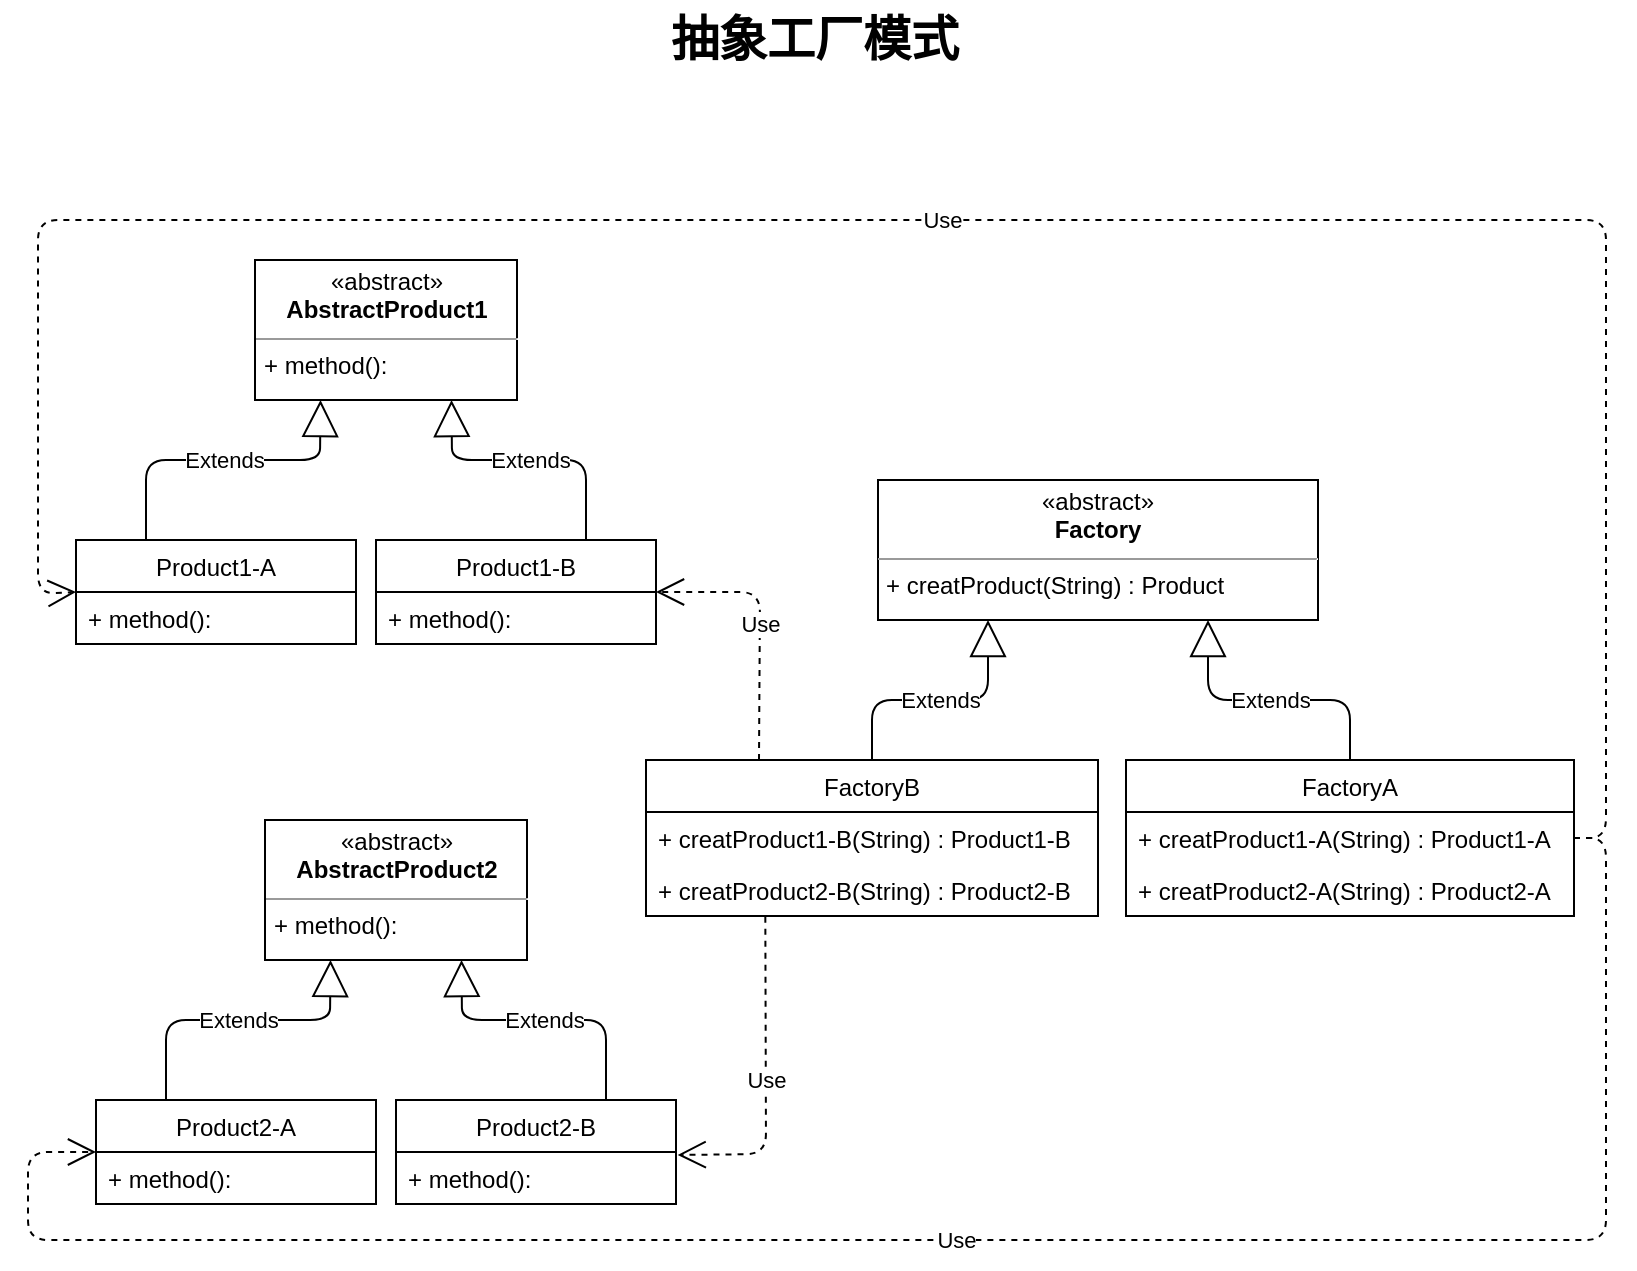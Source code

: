 <mxfile version="14.3.0" type="github">
  <diagram id="wo0mB_9vC7kp4Y8EsEce" name="第 1 页">
    <mxGraphModel dx="1117" dy="583" grid="1" gridSize="10" guides="1" tooltips="1" connect="1" arrows="1" fold="1" page="1" pageScale="1" pageWidth="827" pageHeight="1169" math="0" shadow="0">
      <root>
        <mxCell id="0" />
        <mxCell id="1" parent="0" />
        <mxCell id="Jh1LY0nJdYHfoOEOuXb1-1" value="FactoryA" style="swimlane;fontStyle=0;childLayout=stackLayout;horizontal=1;startSize=26;fillColor=none;horizontalStack=0;resizeParent=1;resizeParentMax=0;resizeLast=0;collapsible=1;marginBottom=0;" vertex="1" parent="1">
          <mxGeometry x="570" y="420" width="224" height="78" as="geometry">
            <mxRectangle x="450" y="300" width="70" height="26" as="alternateBounds" />
          </mxGeometry>
        </mxCell>
        <mxCell id="Jh1LY0nJdYHfoOEOuXb1-2" value="+ creatProduct1-A(String) : Product1-A" style="text;strokeColor=none;fillColor=none;align=left;verticalAlign=top;spacingLeft=4;spacingRight=4;overflow=hidden;rotatable=0;points=[[0,0.5],[1,0.5]];portConstraint=eastwest;" vertex="1" parent="Jh1LY0nJdYHfoOEOuXb1-1">
          <mxGeometry y="26" width="224" height="26" as="geometry" />
        </mxCell>
        <mxCell id="Jh1LY0nJdYHfoOEOuXb1-28" value="+ creatProduct2-A(String) : Product2-A" style="text;strokeColor=none;fillColor=none;align=left;verticalAlign=top;spacingLeft=4;spacingRight=4;overflow=hidden;rotatable=0;points=[[0,0.5],[1,0.5]];portConstraint=eastwest;" vertex="1" parent="Jh1LY0nJdYHfoOEOuXb1-1">
          <mxGeometry y="52" width="224" height="26" as="geometry" />
        </mxCell>
        <mxCell id="Jh1LY0nJdYHfoOEOuXb1-3" value="&lt;p style=&quot;margin: 0px ; margin-top: 4px ; text-align: center&quot;&gt;«abstract»&lt;br&gt;&lt;b&gt;AbstractProduct1&lt;/b&gt;&lt;/p&gt;&lt;hr size=&quot;1&quot;&gt;&lt;p style=&quot;margin: 0px ; margin-left: 4px&quot;&gt;+ method():&amp;nbsp;&lt;/p&gt;" style="verticalAlign=top;align=left;overflow=fill;fontSize=12;fontFamily=Helvetica;html=1;" vertex="1" parent="1">
          <mxGeometry x="134.5" y="170" width="131" height="70" as="geometry" />
        </mxCell>
        <mxCell id="Jh1LY0nJdYHfoOEOuXb1-4" value="Product1-A" style="swimlane;fontStyle=0;childLayout=stackLayout;horizontal=1;startSize=26;fillColor=none;horizontalStack=0;resizeParent=1;resizeParentMax=0;resizeLast=0;collapsible=1;marginBottom=0;" vertex="1" parent="1">
          <mxGeometry x="45" y="310" width="140" height="52" as="geometry" />
        </mxCell>
        <mxCell id="Jh1LY0nJdYHfoOEOuXb1-5" value="+ method():" style="text;strokeColor=none;fillColor=none;align=left;verticalAlign=top;spacingLeft=4;spacingRight=4;overflow=hidden;rotatable=0;points=[[0,0.5],[1,0.5]];portConstraint=eastwest;" vertex="1" parent="Jh1LY0nJdYHfoOEOuXb1-4">
          <mxGeometry y="26" width="140" height="26" as="geometry" />
        </mxCell>
        <mxCell id="Jh1LY0nJdYHfoOEOuXb1-6" value="Product1-B" style="swimlane;fontStyle=0;childLayout=stackLayout;horizontal=1;startSize=26;fillColor=none;horizontalStack=0;resizeParent=1;resizeParentMax=0;resizeLast=0;collapsible=1;marginBottom=0;" vertex="1" parent="1">
          <mxGeometry x="195" y="310" width="140" height="52" as="geometry" />
        </mxCell>
        <mxCell id="Jh1LY0nJdYHfoOEOuXb1-7" value="+ method():" style="text;strokeColor=none;fillColor=none;align=left;verticalAlign=top;spacingLeft=4;spacingRight=4;overflow=hidden;rotatable=0;points=[[0,0.5],[1,0.5]];portConstraint=eastwest;" vertex="1" parent="Jh1LY0nJdYHfoOEOuXb1-6">
          <mxGeometry y="26" width="140" height="26" as="geometry" />
        </mxCell>
        <mxCell id="Jh1LY0nJdYHfoOEOuXb1-8" value="Use" style="endArrow=open;endSize=12;dashed=1;html=1;entryX=0;entryY=0.5;entryDx=0;entryDy=0;exitX=1;exitY=0.5;exitDx=0;exitDy=0;" edge="1" parent="1" source="Jh1LY0nJdYHfoOEOuXb1-2" target="Jh1LY0nJdYHfoOEOuXb1-4">
          <mxGeometry width="160" relative="1" as="geometry">
            <mxPoint x="793" y="447" as="sourcePoint" />
            <mxPoint x="383.6" y="371.662" as="targetPoint" />
            <Array as="points">
              <mxPoint x="810" y="459" />
              <mxPoint x="810" y="150" />
              <mxPoint x="26" y="150" />
              <mxPoint x="26" y="337" />
            </Array>
          </mxGeometry>
        </mxCell>
        <mxCell id="Jh1LY0nJdYHfoOEOuXb1-9" value="抽象工厂模式" style="text;strokeColor=none;fillColor=none;html=1;fontSize=24;fontStyle=1;verticalAlign=middle;align=center;" vertex="1" parent="1">
          <mxGeometry x="64" y="40" width="700" height="40" as="geometry" />
        </mxCell>
        <mxCell id="Jh1LY0nJdYHfoOEOuXb1-10" value="FactoryB" style="swimlane;fontStyle=0;childLayout=stackLayout;horizontal=1;startSize=26;fillColor=none;horizontalStack=0;resizeParent=1;resizeParentMax=0;resizeLast=0;collapsible=1;marginBottom=0;" vertex="1" parent="1">
          <mxGeometry x="330" y="420" width="226" height="78" as="geometry">
            <mxRectangle x="450" y="300" width="70" height="26" as="alternateBounds" />
          </mxGeometry>
        </mxCell>
        <mxCell id="Jh1LY0nJdYHfoOEOuXb1-11" value="+ creatProduct1-B(String) : Product1-B " style="text;strokeColor=none;fillColor=none;align=left;verticalAlign=top;spacingLeft=4;spacingRight=4;overflow=hidden;rotatable=0;points=[[0,0.5],[1,0.5]];portConstraint=eastwest;" vertex="1" parent="Jh1LY0nJdYHfoOEOuXb1-10">
          <mxGeometry y="26" width="226" height="26" as="geometry" />
        </mxCell>
        <mxCell id="Jh1LY0nJdYHfoOEOuXb1-27" value="+ creatProduct2-B(String) : Product2-B " style="text;strokeColor=none;fillColor=none;align=left;verticalAlign=top;spacingLeft=4;spacingRight=4;overflow=hidden;rotatable=0;points=[[0,0.5],[1,0.5]];portConstraint=eastwest;" vertex="1" parent="Jh1LY0nJdYHfoOEOuXb1-10">
          <mxGeometry y="52" width="226" height="26" as="geometry" />
        </mxCell>
        <mxCell id="Jh1LY0nJdYHfoOEOuXb1-12" value="Use" style="endArrow=open;endSize=12;dashed=1;html=1;entryX=1;entryY=0.5;entryDx=0;entryDy=0;exitX=0.25;exitY=0;exitDx=0;exitDy=0;" edge="1" parent="1" source="Jh1LY0nJdYHfoOEOuXb1-10" target="Jh1LY0nJdYHfoOEOuXb1-6">
          <mxGeometry width="160" relative="1" as="geometry">
            <mxPoint x="399" y="430" as="sourcePoint" />
            <mxPoint x="125.7" y="374.34" as="targetPoint" />
            <Array as="points">
              <mxPoint x="387" y="336" />
            </Array>
          </mxGeometry>
        </mxCell>
        <mxCell id="Jh1LY0nJdYHfoOEOuXb1-13" value="&lt;p style=&quot;margin: 0px ; margin-top: 4px ; text-align: center&quot;&gt;«abstract»&lt;br&gt;&lt;b&gt;Factory&lt;/b&gt;&lt;/p&gt;&lt;hr size=&quot;1&quot;&gt;&lt;p style=&quot;margin: 0px ; margin-left: 4px&quot;&gt;+ creatProduct(String) : Product&amp;nbsp;&lt;br&gt;&lt;/p&gt;" style="verticalAlign=top;align=left;overflow=fill;fontSize=12;fontFamily=Helvetica;html=1;" vertex="1" parent="1">
          <mxGeometry x="446" y="280" width="220" height="70" as="geometry" />
        </mxCell>
        <mxCell id="Jh1LY0nJdYHfoOEOuXb1-14" value="Extends" style="endArrow=block;endSize=16;endFill=0;html=1;entryX=0.25;entryY=1;entryDx=0;entryDy=0;exitX=0.5;exitY=0;exitDx=0;exitDy=0;" edge="1" parent="1" source="Jh1LY0nJdYHfoOEOuXb1-10" target="Jh1LY0nJdYHfoOEOuXb1-13">
          <mxGeometry width="160" relative="1" as="geometry">
            <mxPoint x="476" y="420.0" as="sourcePoint" />
            <mxPoint x="586" y="370" as="targetPoint" />
            <Array as="points">
              <mxPoint x="443" y="390" />
              <mxPoint x="501" y="390" />
            </Array>
          </mxGeometry>
        </mxCell>
        <mxCell id="Jh1LY0nJdYHfoOEOuXb1-15" value="Extends" style="endArrow=block;endSize=16;endFill=0;html=1;exitX=0.5;exitY=0;exitDx=0;exitDy=0;entryX=0.75;entryY=1;entryDx=0;entryDy=0;" edge="1" parent="1" source="Jh1LY0nJdYHfoOEOuXb1-1" target="Jh1LY0nJdYHfoOEOuXb1-13">
          <mxGeometry width="160" relative="1" as="geometry">
            <mxPoint x="486" y="430.0" as="sourcePoint" />
            <mxPoint x="606" y="352" as="targetPoint" />
            <Array as="points">
              <mxPoint x="682" y="390" />
              <mxPoint x="611" y="390" />
            </Array>
          </mxGeometry>
        </mxCell>
        <mxCell id="Jh1LY0nJdYHfoOEOuXb1-16" value="Extends" style="endArrow=block;endSize=16;endFill=0;html=1;entryX=0.25;entryY=1;entryDx=0;entryDy=0;exitX=0.25;exitY=0;exitDx=0;exitDy=0;" edge="1" parent="1" source="Jh1LY0nJdYHfoOEOuXb1-4" target="Jh1LY0nJdYHfoOEOuXb1-3">
          <mxGeometry width="160" relative="1" as="geometry">
            <mxPoint x="490" y="320.0" as="sourcePoint" />
            <mxPoint x="540" y="250.0" as="targetPoint" />
            <Array as="points">
              <mxPoint x="80" y="270" />
              <mxPoint x="167" y="270" />
            </Array>
          </mxGeometry>
        </mxCell>
        <mxCell id="Jh1LY0nJdYHfoOEOuXb1-17" value="Extends" style="endArrow=block;endSize=16;endFill=0;html=1;exitX=0.75;exitY=0;exitDx=0;exitDy=0;entryX=0.75;entryY=1;entryDx=0;entryDy=0;" edge="1" parent="1" source="Jh1LY0nJdYHfoOEOuXb1-6" target="Jh1LY0nJdYHfoOEOuXb1-3">
          <mxGeometry width="160" relative="1" as="geometry">
            <mxPoint x="720" y="320.0" as="sourcePoint" />
            <mxPoint x="650" y="250.0" as="targetPoint" />
            <Array as="points">
              <mxPoint x="300" y="270" />
              <mxPoint x="233" y="270" />
            </Array>
          </mxGeometry>
        </mxCell>
        <mxCell id="Jh1LY0nJdYHfoOEOuXb1-19" value="Product2-A" style="swimlane;fontStyle=0;childLayout=stackLayout;horizontal=1;startSize=26;fillColor=none;horizontalStack=0;resizeParent=1;resizeParentMax=0;resizeLast=0;collapsible=1;marginBottom=0;" vertex="1" parent="1">
          <mxGeometry x="55" y="590" width="140" height="52" as="geometry" />
        </mxCell>
        <mxCell id="Jh1LY0nJdYHfoOEOuXb1-20" value="+ method():" style="text;strokeColor=none;fillColor=none;align=left;verticalAlign=top;spacingLeft=4;spacingRight=4;overflow=hidden;rotatable=0;points=[[0,0.5],[1,0.5]];portConstraint=eastwest;" vertex="1" parent="Jh1LY0nJdYHfoOEOuXb1-19">
          <mxGeometry y="26" width="140" height="26" as="geometry" />
        </mxCell>
        <mxCell id="Jh1LY0nJdYHfoOEOuXb1-21" value="Product2-B" style="swimlane;fontStyle=0;childLayout=stackLayout;horizontal=1;startSize=26;fillColor=none;horizontalStack=0;resizeParent=1;resizeParentMax=0;resizeLast=0;collapsible=1;marginBottom=0;" vertex="1" parent="1">
          <mxGeometry x="205" y="590" width="140" height="52" as="geometry" />
        </mxCell>
        <mxCell id="Jh1LY0nJdYHfoOEOuXb1-22" value="+ method():" style="text;strokeColor=none;fillColor=none;align=left;verticalAlign=top;spacingLeft=4;spacingRight=4;overflow=hidden;rotatable=0;points=[[0,0.5],[1,0.5]];portConstraint=eastwest;" vertex="1" parent="Jh1LY0nJdYHfoOEOuXb1-21">
          <mxGeometry y="26" width="140" height="26" as="geometry" />
        </mxCell>
        <mxCell id="Jh1LY0nJdYHfoOEOuXb1-23" value="Extends" style="endArrow=block;endSize=16;endFill=0;html=1;entryX=0.25;entryY=1;entryDx=0;entryDy=0;exitX=0.25;exitY=0;exitDx=0;exitDy=0;" edge="1" parent="1" source="Jh1LY0nJdYHfoOEOuXb1-19" target="Jh1LY0nJdYHfoOEOuXb1-25">
          <mxGeometry width="160" relative="1" as="geometry">
            <mxPoint x="500" y="600.0" as="sourcePoint" />
            <mxPoint x="180" y="520" as="targetPoint" />
            <Array as="points">
              <mxPoint x="90" y="550" />
              <mxPoint x="172" y="550" />
            </Array>
          </mxGeometry>
        </mxCell>
        <mxCell id="Jh1LY0nJdYHfoOEOuXb1-24" value="Extends" style="endArrow=block;endSize=16;endFill=0;html=1;exitX=0.75;exitY=0;exitDx=0;exitDy=0;entryX=0.75;entryY=1;entryDx=0;entryDy=0;" edge="1" parent="1" source="Jh1LY0nJdYHfoOEOuXb1-21" target="Jh1LY0nJdYHfoOEOuXb1-25">
          <mxGeometry width="160" relative="1" as="geometry">
            <mxPoint x="730" y="600.0" as="sourcePoint" />
            <mxPoint x="230" y="520" as="targetPoint" />
            <Array as="points">
              <mxPoint x="310" y="550" />
              <mxPoint x="238" y="550" />
            </Array>
          </mxGeometry>
        </mxCell>
        <mxCell id="Jh1LY0nJdYHfoOEOuXb1-25" value="&lt;p style=&quot;margin: 0px ; margin-top: 4px ; text-align: center&quot;&gt;«abstract»&lt;br&gt;&lt;b&gt;AbstractProduct2&lt;/b&gt;&lt;/p&gt;&lt;hr size=&quot;1&quot;&gt;&lt;p style=&quot;margin: 0px ; margin-left: 4px&quot;&gt;+ method():&amp;nbsp;&lt;/p&gt;" style="verticalAlign=top;align=left;overflow=fill;fontSize=12;fontFamily=Helvetica;html=1;" vertex="1" parent="1">
          <mxGeometry x="139.5" y="450" width="131" height="70" as="geometry" />
        </mxCell>
        <mxCell id="Jh1LY0nJdYHfoOEOuXb1-30" value="Use" style="endArrow=open;endSize=12;dashed=1;html=1;entryX=0;entryY=0.5;entryDx=0;entryDy=0;exitX=1;exitY=0.5;exitDx=0;exitDy=0;" edge="1" parent="1" source="Jh1LY0nJdYHfoOEOuXb1-2" target="Jh1LY0nJdYHfoOEOuXb1-19">
          <mxGeometry width="160" relative="1" as="geometry">
            <mxPoint x="789.0" y="969" as="sourcePoint" />
            <mxPoint x="40" y="846" as="targetPoint" />
            <Array as="points">
              <mxPoint x="810" y="459" />
              <mxPoint x="810" y="660" />
              <mxPoint x="21" y="660" />
              <mxPoint x="21" y="616" />
            </Array>
          </mxGeometry>
        </mxCell>
        <mxCell id="Jh1LY0nJdYHfoOEOuXb1-31" value="Use" style="endArrow=open;endSize=12;dashed=1;html=1;entryX=1.006;entryY=0.057;entryDx=0;entryDy=0;exitX=0.264;exitY=1.016;exitDx=0;exitDy=0;entryPerimeter=0;exitPerimeter=0;" edge="1" parent="1" source="Jh1LY0nJdYHfoOEOuXb1-27" target="Jh1LY0nJdYHfoOEOuXb1-22">
          <mxGeometry width="160" relative="1" as="geometry">
            <mxPoint x="396.5" y="430.0" as="sourcePoint" />
            <mxPoint x="345" y="346" as="targetPoint" />
            <Array as="points">
              <mxPoint x="390" y="617" />
            </Array>
          </mxGeometry>
        </mxCell>
      </root>
    </mxGraphModel>
  </diagram>
</mxfile>
